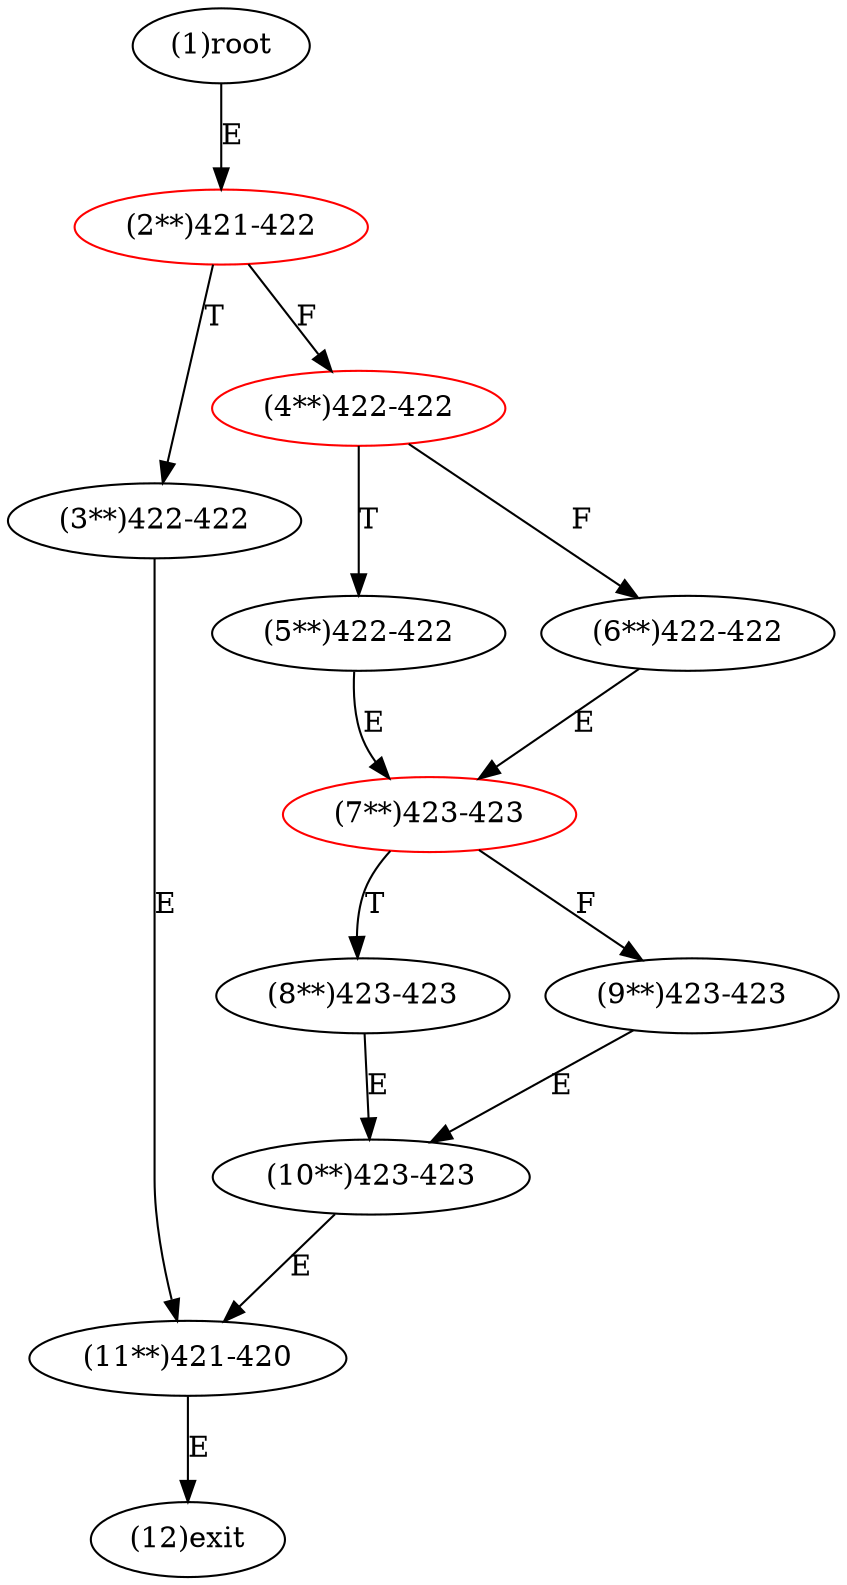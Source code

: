 digraph "" { 
1[ label="(1)root"];
2[ label="(2**)421-422",color=red];
3[ label="(3**)422-422"];
4[ label="(4**)422-422",color=red];
5[ label="(5**)422-422"];
6[ label="(6**)422-422"];
7[ label="(7**)423-423",color=red];
8[ label="(8**)423-423"];
9[ label="(9**)423-423"];
10[ label="(10**)423-423"];
11[ label="(11**)421-420"];
12[ label="(12)exit"];
1->2[ label="E"];
2->4[ label="F"];
2->3[ label="T"];
3->11[ label="E"];
4->6[ label="F"];
4->5[ label="T"];
5->7[ label="E"];
6->7[ label="E"];
7->9[ label="F"];
7->8[ label="T"];
8->10[ label="E"];
9->10[ label="E"];
10->11[ label="E"];
11->12[ label="E"];
}